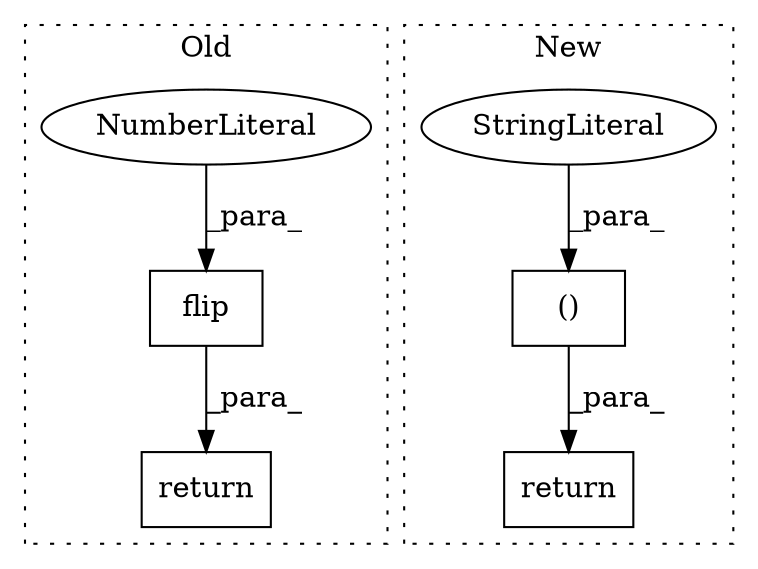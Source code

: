 digraph G {
subgraph cluster0 {
1 [label="flip" a="32" s="647,657" l="5,1" shape="box"];
3 [label="return" a="41" s="636" l="7" shape="box"];
6 [label="NumberLiteral" a="34" s="656" l="1" shape="ellipse"];
label = "Old";
style="dotted";
}
subgraph cluster1 {
2 [label="return" a="41" s="672" l="7" shape="box"];
4 [label="()" a="106" s="712" l="70" shape="box"];
5 [label="StringLiteral" a="45" s="766" l="16" shape="ellipse"];
label = "New";
style="dotted";
}
1 -> 3 [label="_para_"];
4 -> 2 [label="_para_"];
5 -> 4 [label="_para_"];
6 -> 1 [label="_para_"];
}